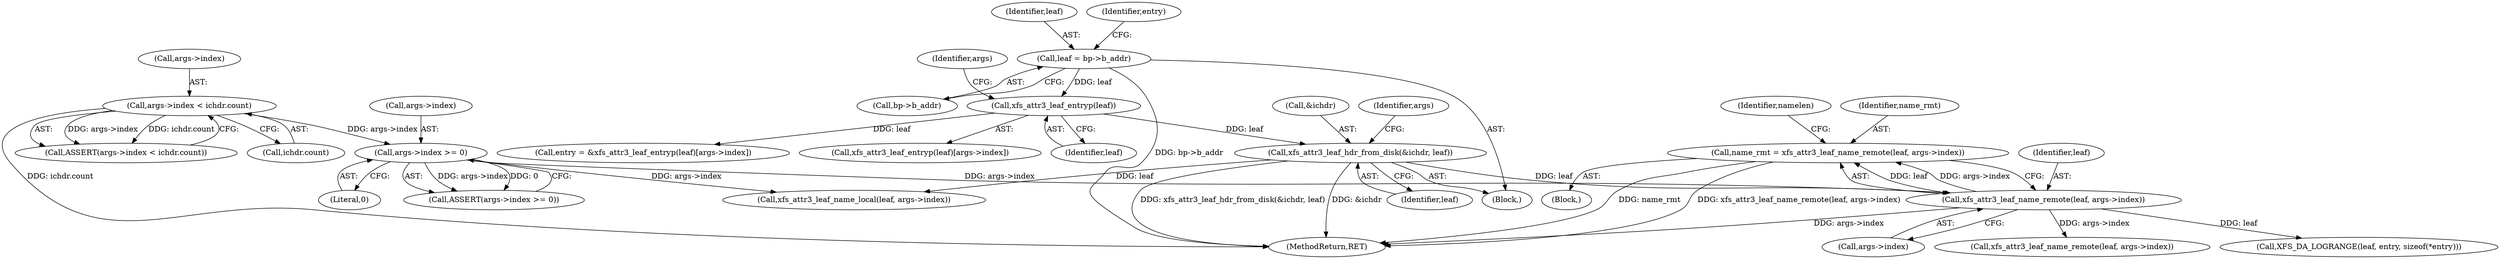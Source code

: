 digraph "0_linux_8275cdd0e7ac550dcce2b3ef6d2fb3b808c1ae59_3@pointer" {
"1000202" [label="(Call,name_rmt = xfs_attr3_leaf_name_remote(leaf, args->index))"];
"1000204" [label="(Call,xfs_attr3_leaf_name_remote(leaf, args->index))"];
"1000156" [label="(Call,xfs_attr3_leaf_hdr_from_disk(&ichdr, leaf))"];
"1000145" [label="(Call,xfs_attr3_leaf_entryp(leaf))"];
"1000136" [label="(Call,leaf = bp->b_addr)"];
"1000169" [label="(Call,args->index >= 0)"];
"1000161" [label="(Call,args->index < ichdr.count)"];
"1000204" [label="(Call,xfs_attr3_leaf_name_remote(leaf, args->index))"];
"1000255" [label="(Call,XFS_DA_LOGRANGE(leaf, entry, sizeof(*entry)))"];
"1000173" [label="(Literal,0)"];
"1000161" [label="(Call,args->index < ichdr.count)"];
"1000156" [label="(Call,xfs_attr3_leaf_hdr_from_disk(&ichdr, leaf))"];
"1000137" [label="(Identifier,leaf)"];
"1000168" [label="(Call,ASSERT(args->index >= 0))"];
"1000141" [label="(Call,entry = &xfs_attr3_leaf_entryp(leaf)[args->index])"];
"1000210" [label="(Identifier,namelen)"];
"1000203" [label="(Identifier,name_rmt)"];
"1000159" [label="(Identifier,leaf)"];
"1000142" [label="(Identifier,entry)"];
"1000162" [label="(Call,args->index)"];
"1000145" [label="(Call,xfs_attr3_leaf_entryp(leaf))"];
"1000138" [label="(Call,bp->b_addr)"];
"1000157" [label="(Call,&ichdr)"];
"1000183" [label="(Call,xfs_attr3_leaf_name_local(leaf, args->index))"];
"1000144" [label="(Call,xfs_attr3_leaf_entryp(leaf)[args->index])"];
"1000205" [label="(Identifier,leaf)"];
"1000201" [label="(Block,)"];
"1000136" [label="(Call,leaf = bp->b_addr)"];
"1000170" [label="(Call,args->index)"];
"1000146" [label="(Identifier,leaf)"];
"1000206" [label="(Call,args->index)"];
"1000148" [label="(Identifier,args)"];
"1000163" [label="(Identifier,args)"];
"1000317" [label="(MethodReturn,RET)"];
"1000160" [label="(Call,ASSERT(args->index < ichdr.count))"];
"1000202" [label="(Call,name_rmt = xfs_attr3_leaf_name_remote(leaf, args->index))"];
"1000104" [label="(Block,)"];
"1000276" [label="(Call,xfs_attr3_leaf_name_remote(leaf, args->index))"];
"1000165" [label="(Call,ichdr.count)"];
"1000169" [label="(Call,args->index >= 0)"];
"1000202" -> "1000201"  [label="AST: "];
"1000202" -> "1000204"  [label="CFG: "];
"1000203" -> "1000202"  [label="AST: "];
"1000204" -> "1000202"  [label="AST: "];
"1000210" -> "1000202"  [label="CFG: "];
"1000202" -> "1000317"  [label="DDG: name_rmt"];
"1000202" -> "1000317"  [label="DDG: xfs_attr3_leaf_name_remote(leaf, args->index)"];
"1000204" -> "1000202"  [label="DDG: leaf"];
"1000204" -> "1000202"  [label="DDG: args->index"];
"1000204" -> "1000206"  [label="CFG: "];
"1000205" -> "1000204"  [label="AST: "];
"1000206" -> "1000204"  [label="AST: "];
"1000204" -> "1000317"  [label="DDG: args->index"];
"1000156" -> "1000204"  [label="DDG: leaf"];
"1000169" -> "1000204"  [label="DDG: args->index"];
"1000204" -> "1000255"  [label="DDG: leaf"];
"1000204" -> "1000276"  [label="DDG: args->index"];
"1000156" -> "1000104"  [label="AST: "];
"1000156" -> "1000159"  [label="CFG: "];
"1000157" -> "1000156"  [label="AST: "];
"1000159" -> "1000156"  [label="AST: "];
"1000163" -> "1000156"  [label="CFG: "];
"1000156" -> "1000317"  [label="DDG: &ichdr"];
"1000156" -> "1000317"  [label="DDG: xfs_attr3_leaf_hdr_from_disk(&ichdr, leaf)"];
"1000145" -> "1000156"  [label="DDG: leaf"];
"1000156" -> "1000183"  [label="DDG: leaf"];
"1000145" -> "1000144"  [label="AST: "];
"1000145" -> "1000146"  [label="CFG: "];
"1000146" -> "1000145"  [label="AST: "];
"1000148" -> "1000145"  [label="CFG: "];
"1000145" -> "1000141"  [label="DDG: leaf"];
"1000136" -> "1000145"  [label="DDG: leaf"];
"1000136" -> "1000104"  [label="AST: "];
"1000136" -> "1000138"  [label="CFG: "];
"1000137" -> "1000136"  [label="AST: "];
"1000138" -> "1000136"  [label="AST: "];
"1000142" -> "1000136"  [label="CFG: "];
"1000136" -> "1000317"  [label="DDG: bp->b_addr"];
"1000169" -> "1000168"  [label="AST: "];
"1000169" -> "1000173"  [label="CFG: "];
"1000170" -> "1000169"  [label="AST: "];
"1000173" -> "1000169"  [label="AST: "];
"1000168" -> "1000169"  [label="CFG: "];
"1000169" -> "1000168"  [label="DDG: args->index"];
"1000169" -> "1000168"  [label="DDG: 0"];
"1000161" -> "1000169"  [label="DDG: args->index"];
"1000169" -> "1000183"  [label="DDG: args->index"];
"1000161" -> "1000160"  [label="AST: "];
"1000161" -> "1000165"  [label="CFG: "];
"1000162" -> "1000161"  [label="AST: "];
"1000165" -> "1000161"  [label="AST: "];
"1000160" -> "1000161"  [label="CFG: "];
"1000161" -> "1000317"  [label="DDG: ichdr.count"];
"1000161" -> "1000160"  [label="DDG: args->index"];
"1000161" -> "1000160"  [label="DDG: ichdr.count"];
}
